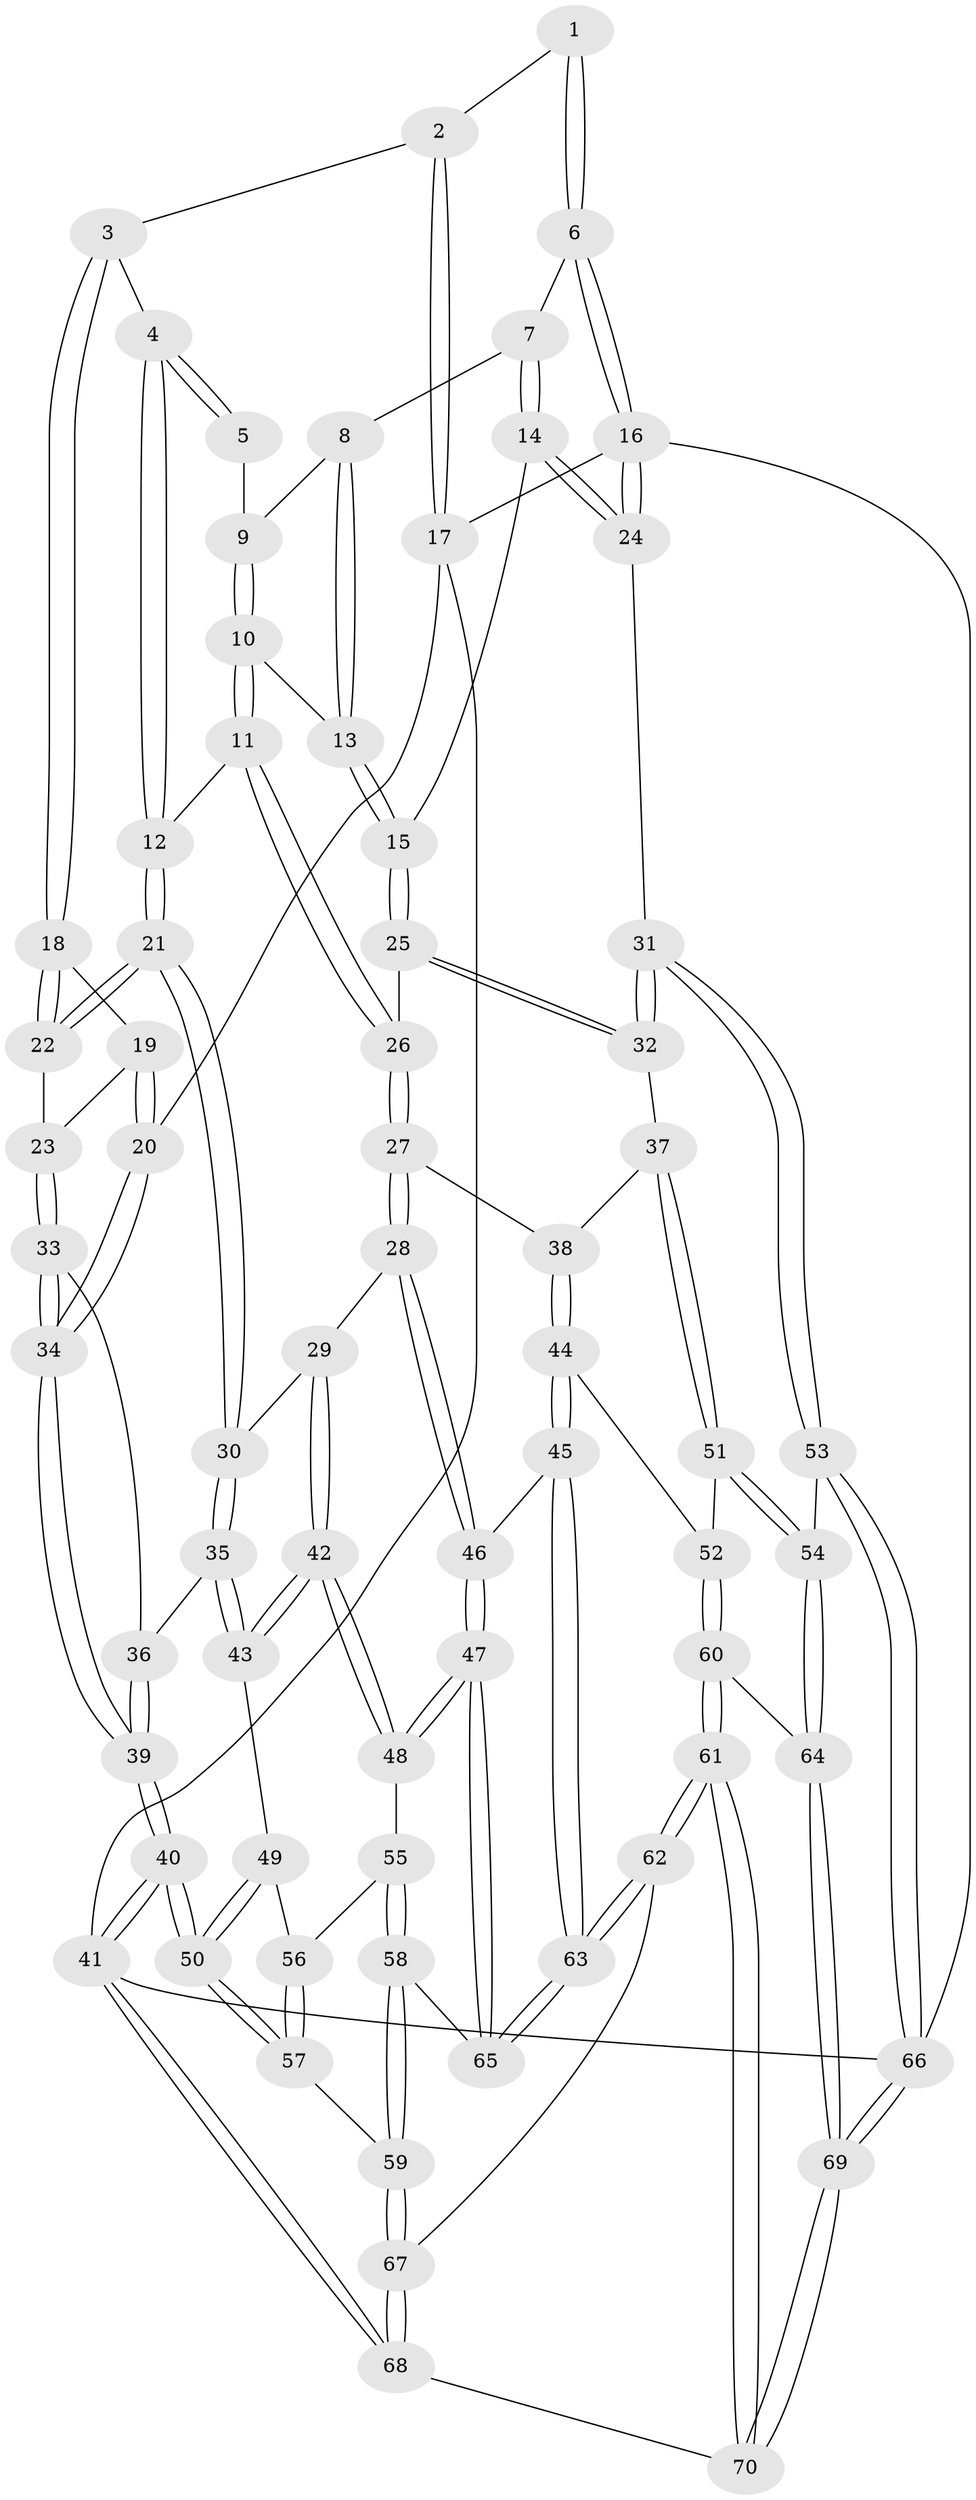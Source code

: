// Generated by graph-tools (version 1.1) at 2025/27/03/15/25 16:27:57]
// undirected, 70 vertices, 172 edges
graph export_dot {
graph [start="1"]
  node [color=gray90,style=filled];
  1 [pos="+0.950757419684441+0"];
  2 [pos="+0.3185066983831987+0"];
  3 [pos="+0.3186834014064433+0"];
  4 [pos="+0.5531381732117517+0.22753114421227766"];
  5 [pos="+0.7531048364332202+0.10594612430495656"];
  6 [pos="+1+0"];
  7 [pos="+0.8895642388012786+0.1640193268359422"];
  8 [pos="+0.8459478028885358+0.2025059521987138"];
  9 [pos="+0.788103391023755+0.1653308294226433"];
  10 [pos="+0.7596269400484014+0.308130109645657"];
  11 [pos="+0.6026708532412017+0.3348320296207587"];
  12 [pos="+0.5675780518156732+0.2942069271735537"];
  13 [pos="+0.8988621293797926+0.3353165211448469"];
  14 [pos="+0.9684874820881653+0.3693509305760858"];
  15 [pos="+0.9419504015985471+0.3614378492595038"];
  16 [pos="+1+0"];
  17 [pos="+0+0"];
  18 [pos="+0.22083655702298727+0.2953828323656272"];
  19 [pos="+0+0.29397693457848234"];
  20 [pos="+0+0.21776199636800705"];
  21 [pos="+0.3023030743365923+0.45014209024963214"];
  22 [pos="+0.24927124933513678+0.40808457298125583"];
  23 [pos="+0.12031656336686904+0.4689453462148803"];
  24 [pos="+1+0.420819577459318"];
  25 [pos="+0.695726734346443+0.4828081530295069"];
  26 [pos="+0.6199582591335097+0.4184775000114598"];
  27 [pos="+0.5243160626928423+0.5454551910342275"];
  28 [pos="+0.4588595411531144+0.5794840760078607"];
  29 [pos="+0.3228361279701469+0.49903224145124514"];
  30 [pos="+0.31198311384299565+0.47981794393734184"];
  31 [pos="+1+0.6328378846528084"];
  32 [pos="+0.7409733975450573+0.5671819120254077"];
  33 [pos="+0.09985474125284707+0.4920908379904944"];
  34 [pos="+0+0.38268544650252595"];
  35 [pos="+0.13961075465987913+0.624368056561415"];
  36 [pos="+0.07926713048698311+0.5629939562407108"];
  37 [pos="+0.7078476304745928+0.6141784228341342"];
  38 [pos="+0.6225545031030929+0.6347986226704245"];
  39 [pos="+0+0.6956542859308992"];
  40 [pos="+0+0.7780179489098367"];
  41 [pos="+0+1"];
  42 [pos="+0.27067870423263457+0.6755148712424999"];
  43 [pos="+0.1519315970310029+0.6573874640743701"];
  44 [pos="+0.5709187394219661+0.7296746764447815"];
  45 [pos="+0.5311128128867811+0.7404302613149928"];
  46 [pos="+0.45990004246860533+0.6180674029329669"];
  47 [pos="+0.3144254848652581+0.7588397130459864"];
  48 [pos="+0.3098013827098103+0.7544234741292107"];
  49 [pos="+0.14563142159203013+0.6684817954111674"];
  50 [pos="+0+0.7975525548440896"];
  51 [pos="+0.7126641341316863+0.703310049417602"];
  52 [pos="+0.6602972360970172+0.7595137354897483"];
  53 [pos="+1+0.6833308669873607"];
  54 [pos="+0.9051895701272115+0.7974556109341403"];
  55 [pos="+0.18674057483681702+0.7689124838136225"];
  56 [pos="+0.15404765615365026+0.7252030414985573"];
  57 [pos="+0.04575791019046236+0.8462874100228748"];
  58 [pos="+0.142704126135693+0.829310030235214"];
  59 [pos="+0.08810670656145357+0.8697427602501681"];
  60 [pos="+0.7026277130725141+0.8735610415226992"];
  61 [pos="+0.4406982441191656+1"];
  62 [pos="+0.42136527218370273+0.9888669803415807"];
  63 [pos="+0.4189263105471967+0.9613433884517288"];
  64 [pos="+0.8258704765502152+0.8806479291325395"];
  65 [pos="+0.3393379109792687+0.8219339685446395"];
  66 [pos="+1+1"];
  67 [pos="+0.10000461058613037+0.8862483004942394"];
  68 [pos="+0.07751951458674491+1"];
  69 [pos="+0.8629368852463987+1"];
  70 [pos="+0.4395351822352743+1"];
  1 -- 2;
  1 -- 6;
  1 -- 6;
  2 -- 3;
  2 -- 17;
  2 -- 17;
  3 -- 4;
  3 -- 18;
  3 -- 18;
  4 -- 5;
  4 -- 5;
  4 -- 12;
  4 -- 12;
  5 -- 9;
  6 -- 7;
  6 -- 16;
  6 -- 16;
  7 -- 8;
  7 -- 14;
  7 -- 14;
  8 -- 9;
  8 -- 13;
  8 -- 13;
  9 -- 10;
  9 -- 10;
  10 -- 11;
  10 -- 11;
  10 -- 13;
  11 -- 12;
  11 -- 26;
  11 -- 26;
  12 -- 21;
  12 -- 21;
  13 -- 15;
  13 -- 15;
  14 -- 15;
  14 -- 24;
  14 -- 24;
  15 -- 25;
  15 -- 25;
  16 -- 17;
  16 -- 24;
  16 -- 24;
  16 -- 66;
  17 -- 20;
  17 -- 41;
  18 -- 19;
  18 -- 22;
  18 -- 22;
  19 -- 20;
  19 -- 20;
  19 -- 23;
  20 -- 34;
  20 -- 34;
  21 -- 22;
  21 -- 22;
  21 -- 30;
  21 -- 30;
  22 -- 23;
  23 -- 33;
  23 -- 33;
  24 -- 31;
  25 -- 26;
  25 -- 32;
  25 -- 32;
  26 -- 27;
  26 -- 27;
  27 -- 28;
  27 -- 28;
  27 -- 38;
  28 -- 29;
  28 -- 46;
  28 -- 46;
  29 -- 30;
  29 -- 42;
  29 -- 42;
  30 -- 35;
  30 -- 35;
  31 -- 32;
  31 -- 32;
  31 -- 53;
  31 -- 53;
  32 -- 37;
  33 -- 34;
  33 -- 34;
  33 -- 36;
  34 -- 39;
  34 -- 39;
  35 -- 36;
  35 -- 43;
  35 -- 43;
  36 -- 39;
  36 -- 39;
  37 -- 38;
  37 -- 51;
  37 -- 51;
  38 -- 44;
  38 -- 44;
  39 -- 40;
  39 -- 40;
  40 -- 41;
  40 -- 41;
  40 -- 50;
  40 -- 50;
  41 -- 68;
  41 -- 68;
  41 -- 66;
  42 -- 43;
  42 -- 43;
  42 -- 48;
  42 -- 48;
  43 -- 49;
  44 -- 45;
  44 -- 45;
  44 -- 52;
  45 -- 46;
  45 -- 63;
  45 -- 63;
  46 -- 47;
  46 -- 47;
  47 -- 48;
  47 -- 48;
  47 -- 65;
  47 -- 65;
  48 -- 55;
  49 -- 50;
  49 -- 50;
  49 -- 56;
  50 -- 57;
  50 -- 57;
  51 -- 52;
  51 -- 54;
  51 -- 54;
  52 -- 60;
  52 -- 60;
  53 -- 54;
  53 -- 66;
  53 -- 66;
  54 -- 64;
  54 -- 64;
  55 -- 56;
  55 -- 58;
  55 -- 58;
  56 -- 57;
  56 -- 57;
  57 -- 59;
  58 -- 59;
  58 -- 59;
  58 -- 65;
  59 -- 67;
  59 -- 67;
  60 -- 61;
  60 -- 61;
  60 -- 64;
  61 -- 62;
  61 -- 62;
  61 -- 70;
  61 -- 70;
  62 -- 63;
  62 -- 63;
  62 -- 67;
  63 -- 65;
  63 -- 65;
  64 -- 69;
  64 -- 69;
  66 -- 69;
  66 -- 69;
  67 -- 68;
  67 -- 68;
  68 -- 70;
  69 -- 70;
  69 -- 70;
}
